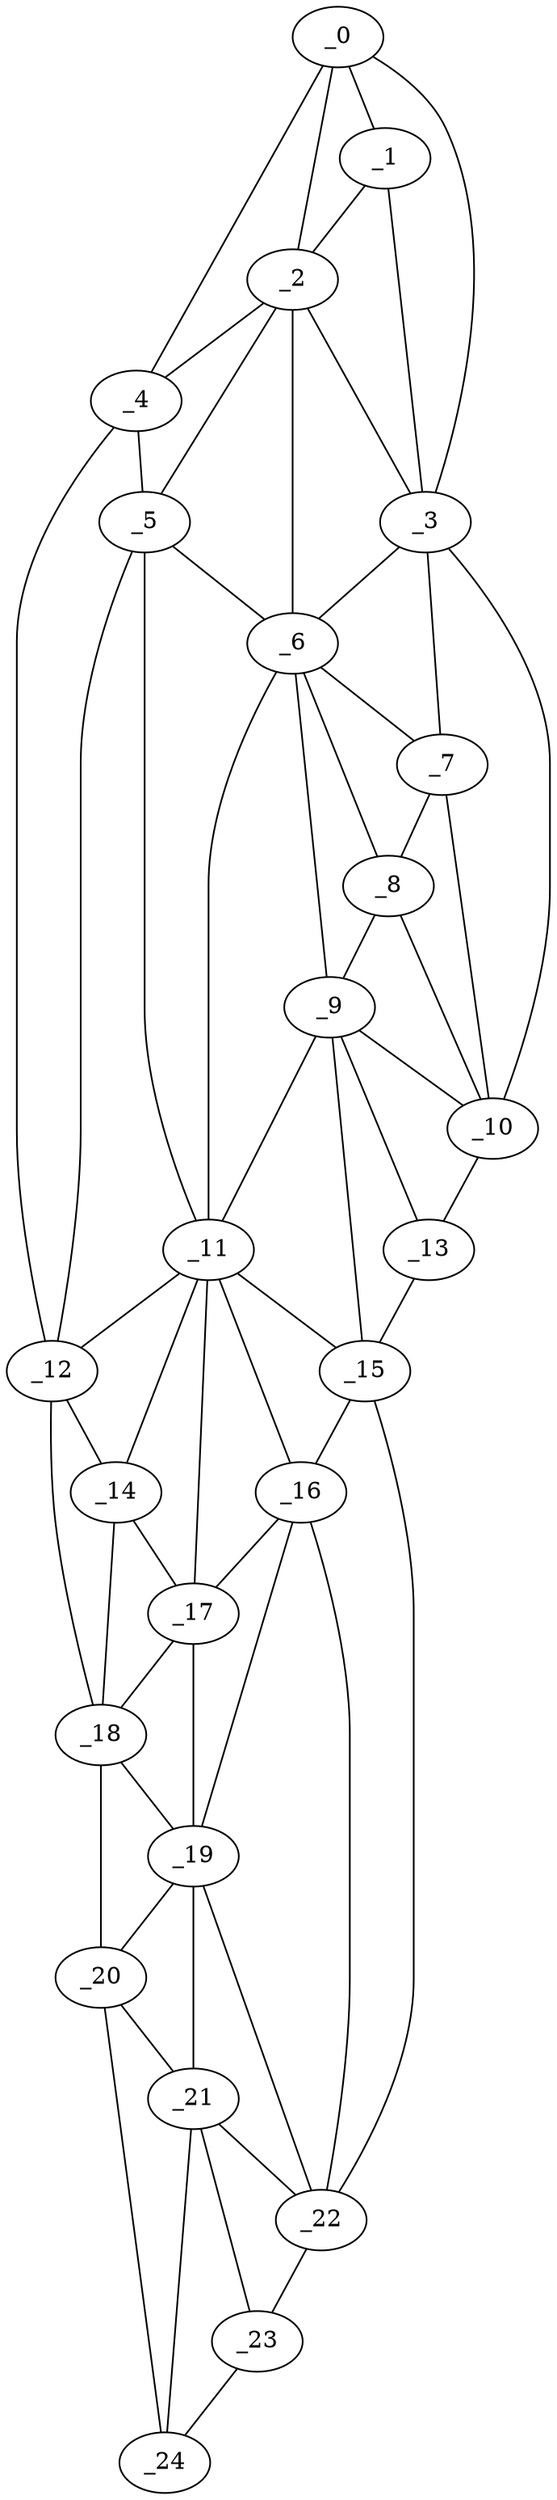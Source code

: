 graph "obj27__215.gxl" {
	_0	 [x=8,
		y=51];
	_1	 [x=16,
		y=50];
	_0 -- _1	 [valence=2];
	_2	 [x=30,
		y=65];
	_0 -- _2	 [valence=2];
	_3	 [x=31,
		y=40];
	_0 -- _3	 [valence=1];
	_4	 [x=35,
		y=77];
	_0 -- _4	 [valence=1];
	_1 -- _2	 [valence=2];
	_1 -- _3	 [valence=1];
	_2 -- _3	 [valence=2];
	_2 -- _4	 [valence=2];
	_5	 [x=40,
		y=78];
	_2 -- _5	 [valence=2];
	_6	 [x=45,
		y=56];
	_2 -- _6	 [valence=2];
	_3 -- _6	 [valence=1];
	_7	 [x=56,
		y=44];
	_3 -- _7	 [valence=2];
	_10	 [x=68,
		y=42];
	_3 -- _10	 [valence=1];
	_4 -- _5	 [valence=2];
	_12	 [x=72,
		y=86];
	_4 -- _12	 [valence=1];
	_5 -- _6	 [valence=2];
	_11	 [x=72,
		y=63];
	_5 -- _11	 [valence=2];
	_5 -- _12	 [valence=1];
	_6 -- _7	 [valence=2];
	_8	 [x=56,
		y=49];
	_6 -- _8	 [valence=2];
	_9	 [x=67,
		y=54];
	_6 -- _9	 [valence=1];
	_6 -- _11	 [valence=1];
	_7 -- _8	 [valence=2];
	_7 -- _10	 [valence=2];
	_8 -- _9	 [valence=2];
	_8 -- _10	 [valence=2];
	_9 -- _10	 [valence=1];
	_9 -- _11	 [valence=2];
	_13	 [x=73,
		y=43];
	_9 -- _13	 [valence=2];
	_15	 [x=81,
		y=46];
	_9 -- _15	 [valence=2];
	_10 -- _13	 [valence=1];
	_11 -- _12	 [valence=1];
	_14	 [x=76,
		y=78];
	_11 -- _14	 [valence=2];
	_11 -- _15	 [valence=1];
	_16	 [x=89,
		y=53];
	_11 -- _16	 [valence=2];
	_17	 [x=92,
		y=63];
	_11 -- _17	 [valence=1];
	_12 -- _14	 [valence=2];
	_18	 [x=94,
		y=86];
	_12 -- _18	 [valence=1];
	_13 -- _15	 [valence=1];
	_14 -- _17	 [valence=2];
	_14 -- _18	 [valence=2];
	_15 -- _16	 [valence=1];
	_22	 [x=122,
		y=65];
	_15 -- _22	 [valence=1];
	_16 -- _17	 [valence=1];
	_19	 [x=104,
		y=63];
	_16 -- _19	 [valence=2];
	_16 -- _22	 [valence=1];
	_17 -- _18	 [valence=1];
	_17 -- _19	 [valence=2];
	_18 -- _19	 [valence=2];
	_20	 [x=105,
		y=85];
	_18 -- _20	 [valence=1];
	_19 -- _20	 [valence=2];
	_21	 [x=111,
		y=68];
	_19 -- _21	 [valence=2];
	_19 -- _22	 [valence=2];
	_20 -- _21	 [valence=2];
	_24	 [x=125,
		y=76];
	_20 -- _24	 [valence=1];
	_21 -- _22	 [valence=1];
	_23	 [x=125,
		y=72];
	_21 -- _23	 [valence=2];
	_21 -- _24	 [valence=2];
	_22 -- _23	 [valence=1];
	_23 -- _24	 [valence=1];
}

